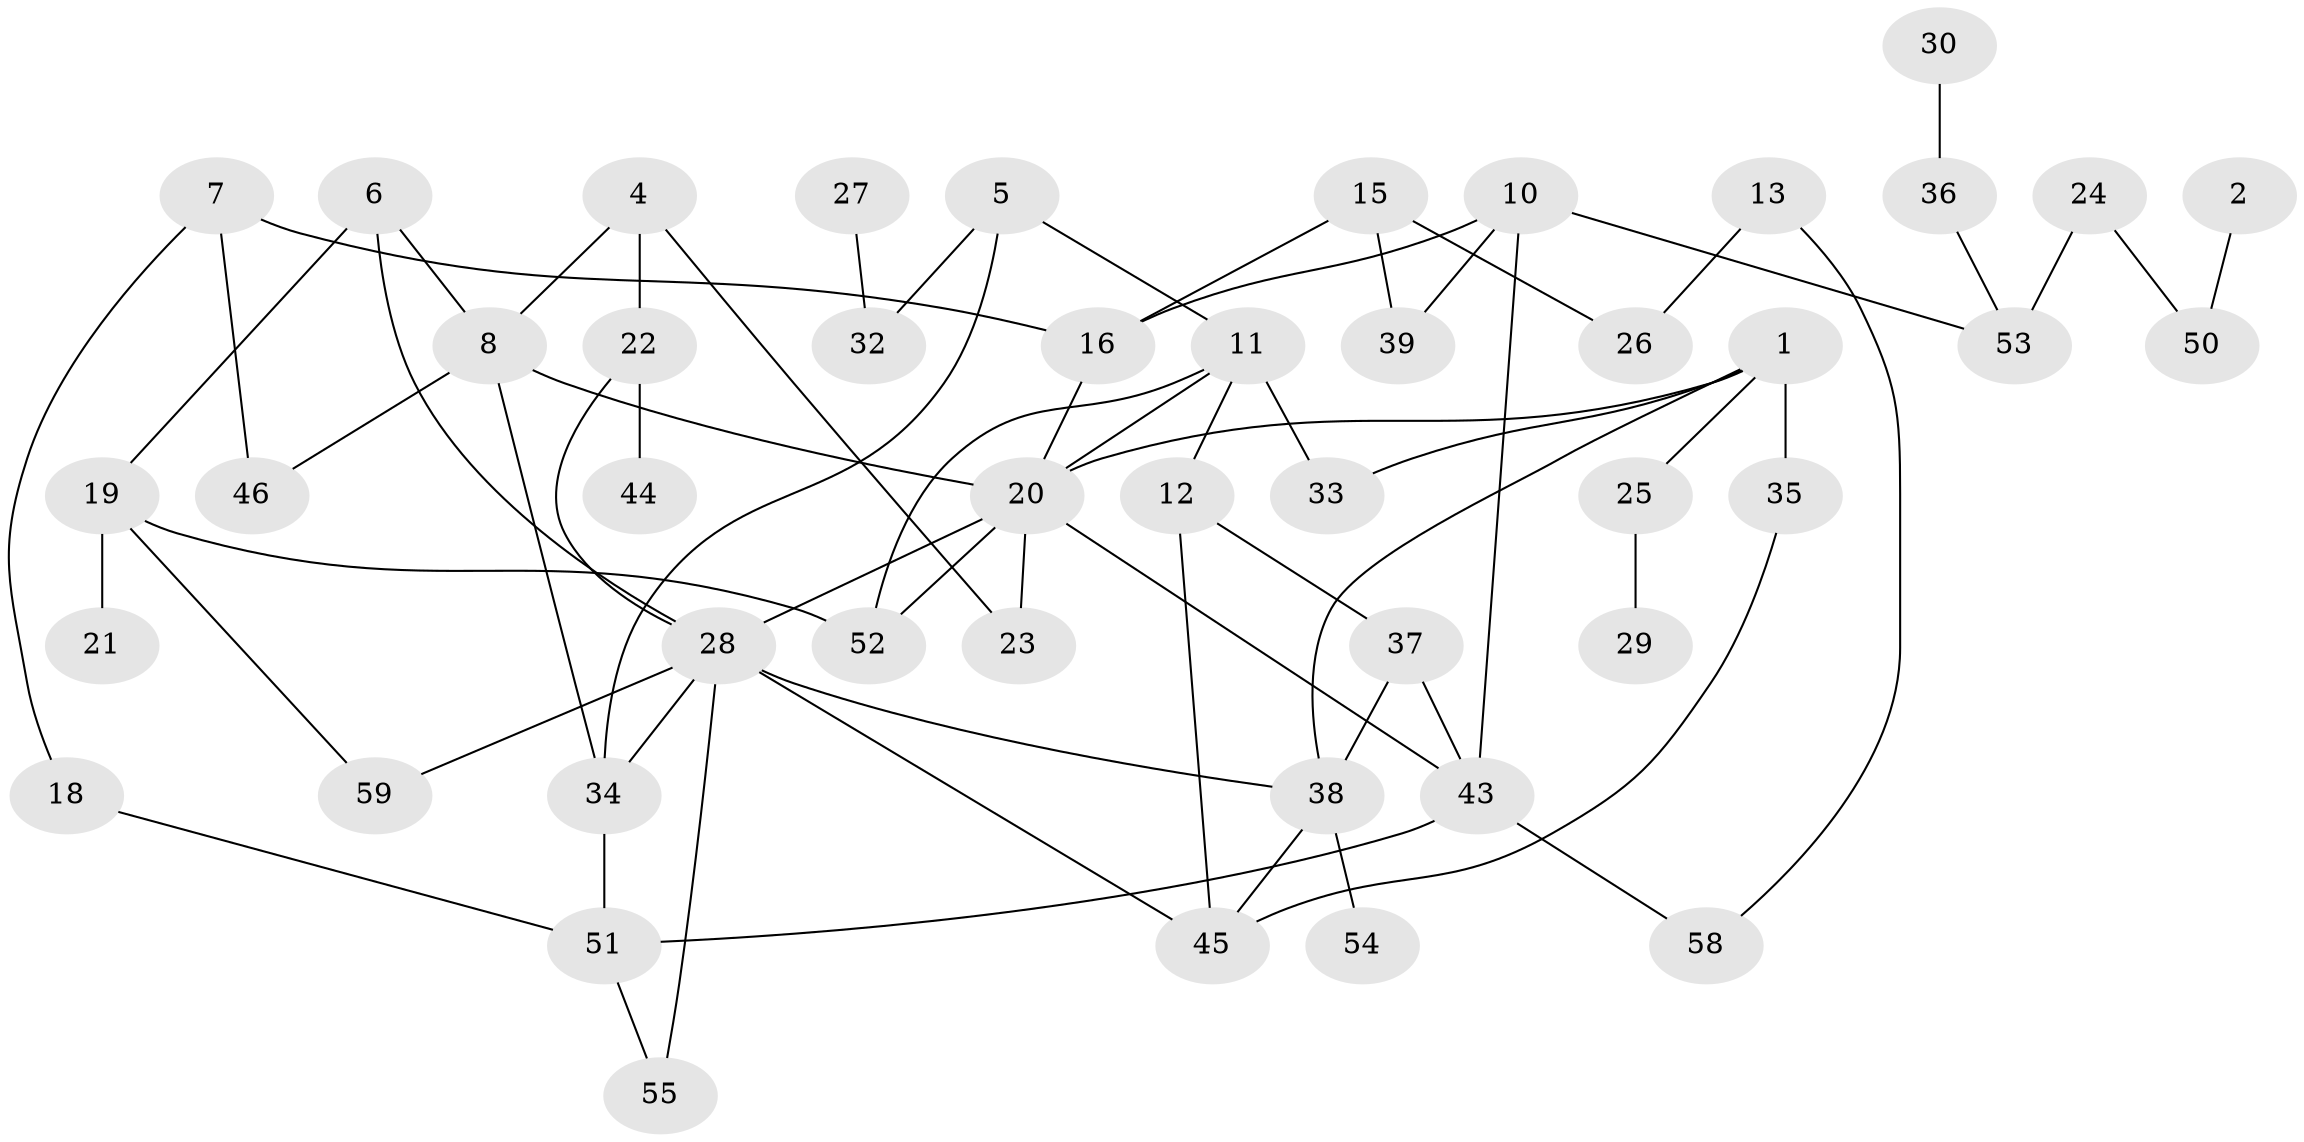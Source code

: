 // original degree distribution, {3: 0.19327731092436976, 1: 0.21008403361344538, 0: 0.10084033613445378, 2: 0.3277310924369748, 4: 0.1092436974789916, 6: 0.025210084033613446, 5: 0.03361344537815126}
// Generated by graph-tools (version 1.1) at 2025/33/03/09/25 02:33:43]
// undirected, 46 vertices, 67 edges
graph export_dot {
graph [start="1"]
  node [color=gray90,style=filled];
  1;
  2;
  4;
  5;
  6;
  7;
  8;
  10;
  11;
  12;
  13;
  15;
  16;
  18;
  19;
  20;
  21;
  22;
  23;
  24;
  25;
  26;
  27;
  28;
  29;
  30;
  32;
  33;
  34;
  35;
  36;
  37;
  38;
  39;
  43;
  44;
  45;
  46;
  50;
  51;
  52;
  53;
  54;
  55;
  58;
  59;
  1 -- 20 [weight=1.0];
  1 -- 25 [weight=3.0];
  1 -- 33 [weight=1.0];
  1 -- 35 [weight=3.0];
  1 -- 38 [weight=1.0];
  2 -- 50 [weight=1.0];
  4 -- 8 [weight=1.0];
  4 -- 22 [weight=1.0];
  4 -- 23 [weight=1.0];
  5 -- 11 [weight=1.0];
  5 -- 32 [weight=1.0];
  5 -- 34 [weight=1.0];
  6 -- 8 [weight=1.0];
  6 -- 19 [weight=1.0];
  6 -- 28 [weight=1.0];
  7 -- 16 [weight=1.0];
  7 -- 18 [weight=1.0];
  7 -- 46 [weight=1.0];
  8 -- 20 [weight=1.0];
  8 -- 34 [weight=1.0];
  8 -- 46 [weight=1.0];
  10 -- 16 [weight=1.0];
  10 -- 39 [weight=1.0];
  10 -- 43 [weight=1.0];
  10 -- 53 [weight=1.0];
  11 -- 12 [weight=1.0];
  11 -- 20 [weight=1.0];
  11 -- 33 [weight=1.0];
  11 -- 52 [weight=1.0];
  12 -- 37 [weight=1.0];
  12 -- 45 [weight=1.0];
  13 -- 26 [weight=1.0];
  13 -- 58 [weight=1.0];
  15 -- 16 [weight=2.0];
  15 -- 26 [weight=1.0];
  15 -- 39 [weight=2.0];
  16 -- 20 [weight=1.0];
  18 -- 51 [weight=1.0];
  19 -- 21 [weight=1.0];
  19 -- 52 [weight=2.0];
  19 -- 59 [weight=1.0];
  20 -- 23 [weight=2.0];
  20 -- 28 [weight=1.0];
  20 -- 43 [weight=1.0];
  20 -- 52 [weight=1.0];
  22 -- 28 [weight=1.0];
  22 -- 44 [weight=1.0];
  24 -- 50 [weight=1.0];
  24 -- 53 [weight=1.0];
  25 -- 29 [weight=1.0];
  27 -- 32 [weight=1.0];
  28 -- 34 [weight=1.0];
  28 -- 38 [weight=1.0];
  28 -- 45 [weight=1.0];
  28 -- 55 [weight=1.0];
  28 -- 59 [weight=1.0];
  30 -- 36 [weight=1.0];
  34 -- 51 [weight=1.0];
  35 -- 45 [weight=1.0];
  36 -- 53 [weight=1.0];
  37 -- 38 [weight=1.0];
  37 -- 43 [weight=1.0];
  38 -- 45 [weight=1.0];
  38 -- 54 [weight=1.0];
  43 -- 51 [weight=2.0];
  43 -- 58 [weight=1.0];
  51 -- 55 [weight=1.0];
}
